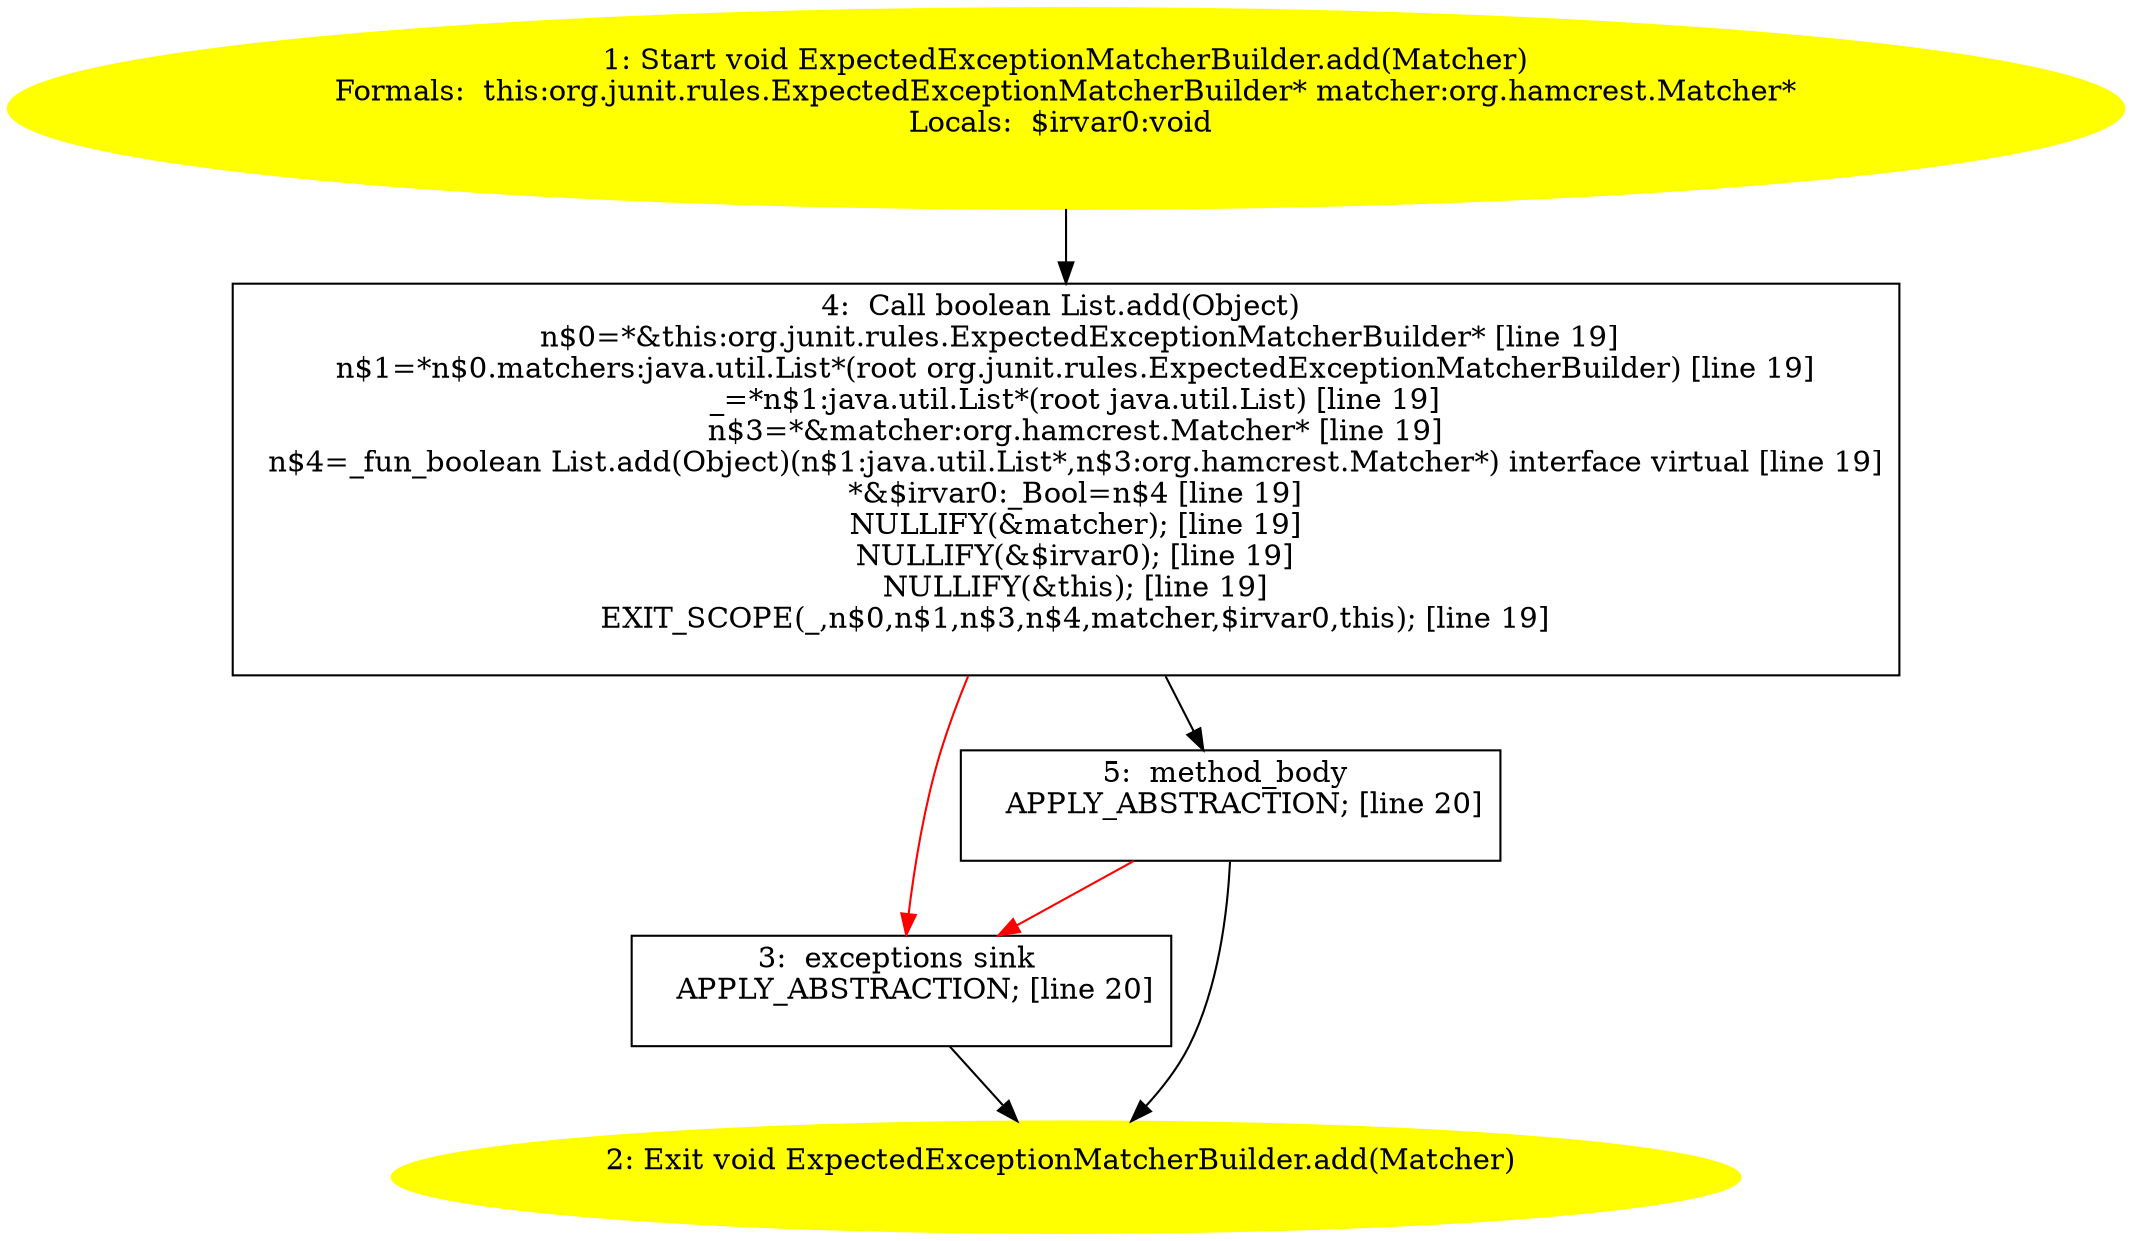 /* @generated */
digraph cfg {
"org.junit.rules.ExpectedExceptionMatcherBuilder.add(org.hamcrest.Matcher):void.ca2e1124730c7feed0966c6e3654d0c4_1" [label="1: Start void ExpectedExceptionMatcherBuilder.add(Matcher)\nFormals:  this:org.junit.rules.ExpectedExceptionMatcherBuilder* matcher:org.hamcrest.Matcher*\nLocals:  $irvar0:void \n  " color=yellow style=filled]
	

	 "org.junit.rules.ExpectedExceptionMatcherBuilder.add(org.hamcrest.Matcher):void.ca2e1124730c7feed0966c6e3654d0c4_1" -> "org.junit.rules.ExpectedExceptionMatcherBuilder.add(org.hamcrest.Matcher):void.ca2e1124730c7feed0966c6e3654d0c4_4" ;
"org.junit.rules.ExpectedExceptionMatcherBuilder.add(org.hamcrest.Matcher):void.ca2e1124730c7feed0966c6e3654d0c4_2" [label="2: Exit void ExpectedExceptionMatcherBuilder.add(Matcher) \n  " color=yellow style=filled]
	

"org.junit.rules.ExpectedExceptionMatcherBuilder.add(org.hamcrest.Matcher):void.ca2e1124730c7feed0966c6e3654d0c4_3" [label="3:  exceptions sink \n   APPLY_ABSTRACTION; [line 20]\n " shape="box"]
	

	 "org.junit.rules.ExpectedExceptionMatcherBuilder.add(org.hamcrest.Matcher):void.ca2e1124730c7feed0966c6e3654d0c4_3" -> "org.junit.rules.ExpectedExceptionMatcherBuilder.add(org.hamcrest.Matcher):void.ca2e1124730c7feed0966c6e3654d0c4_2" ;
"org.junit.rules.ExpectedExceptionMatcherBuilder.add(org.hamcrest.Matcher):void.ca2e1124730c7feed0966c6e3654d0c4_4" [label="4:  Call boolean List.add(Object) \n   n$0=*&this:org.junit.rules.ExpectedExceptionMatcherBuilder* [line 19]\n  n$1=*n$0.matchers:java.util.List*(root org.junit.rules.ExpectedExceptionMatcherBuilder) [line 19]\n  _=*n$1:java.util.List*(root java.util.List) [line 19]\n  n$3=*&matcher:org.hamcrest.Matcher* [line 19]\n  n$4=_fun_boolean List.add(Object)(n$1:java.util.List*,n$3:org.hamcrest.Matcher*) interface virtual [line 19]\n  *&$irvar0:_Bool=n$4 [line 19]\n  NULLIFY(&matcher); [line 19]\n  NULLIFY(&$irvar0); [line 19]\n  NULLIFY(&this); [line 19]\n  EXIT_SCOPE(_,n$0,n$1,n$3,n$4,matcher,$irvar0,this); [line 19]\n " shape="box"]
	

	 "org.junit.rules.ExpectedExceptionMatcherBuilder.add(org.hamcrest.Matcher):void.ca2e1124730c7feed0966c6e3654d0c4_4" -> "org.junit.rules.ExpectedExceptionMatcherBuilder.add(org.hamcrest.Matcher):void.ca2e1124730c7feed0966c6e3654d0c4_5" ;
	 "org.junit.rules.ExpectedExceptionMatcherBuilder.add(org.hamcrest.Matcher):void.ca2e1124730c7feed0966c6e3654d0c4_4" -> "org.junit.rules.ExpectedExceptionMatcherBuilder.add(org.hamcrest.Matcher):void.ca2e1124730c7feed0966c6e3654d0c4_3" [color="red" ];
"org.junit.rules.ExpectedExceptionMatcherBuilder.add(org.hamcrest.Matcher):void.ca2e1124730c7feed0966c6e3654d0c4_5" [label="5:  method_body \n   APPLY_ABSTRACTION; [line 20]\n " shape="box"]
	

	 "org.junit.rules.ExpectedExceptionMatcherBuilder.add(org.hamcrest.Matcher):void.ca2e1124730c7feed0966c6e3654d0c4_5" -> "org.junit.rules.ExpectedExceptionMatcherBuilder.add(org.hamcrest.Matcher):void.ca2e1124730c7feed0966c6e3654d0c4_2" ;
	 "org.junit.rules.ExpectedExceptionMatcherBuilder.add(org.hamcrest.Matcher):void.ca2e1124730c7feed0966c6e3654d0c4_5" -> "org.junit.rules.ExpectedExceptionMatcherBuilder.add(org.hamcrest.Matcher):void.ca2e1124730c7feed0966c6e3654d0c4_3" [color="red" ];
}
